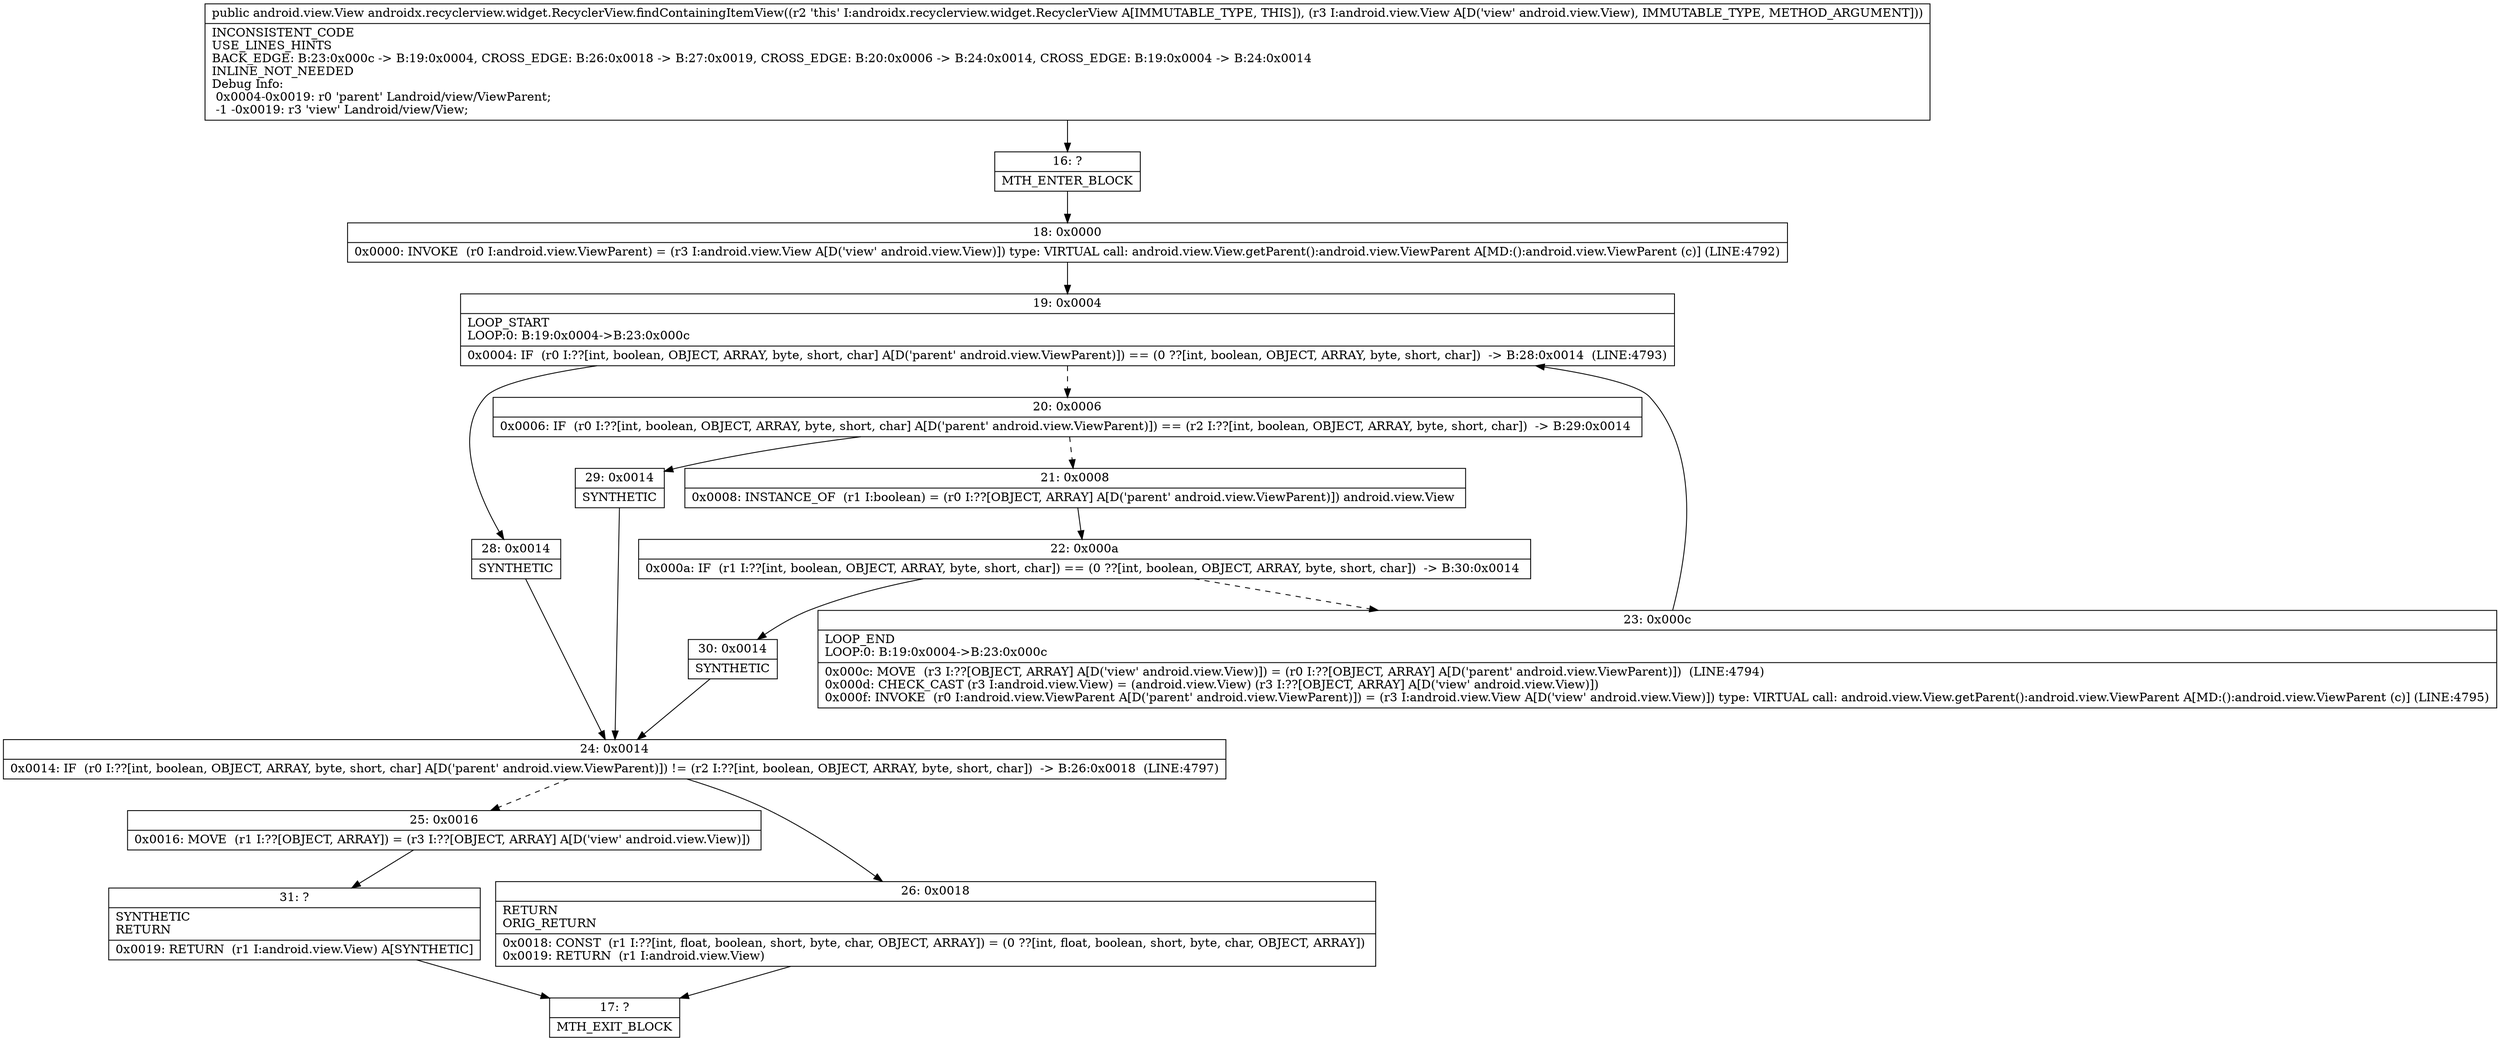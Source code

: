 digraph "CFG forandroidx.recyclerview.widget.RecyclerView.findContainingItemView(Landroid\/view\/View;)Landroid\/view\/View;" {
Node_16 [shape=record,label="{16\:\ ?|MTH_ENTER_BLOCK\l}"];
Node_18 [shape=record,label="{18\:\ 0x0000|0x0000: INVOKE  (r0 I:android.view.ViewParent) = (r3 I:android.view.View A[D('view' android.view.View)]) type: VIRTUAL call: android.view.View.getParent():android.view.ViewParent A[MD:():android.view.ViewParent (c)] (LINE:4792)\l}"];
Node_19 [shape=record,label="{19\:\ 0x0004|LOOP_START\lLOOP:0: B:19:0x0004\-\>B:23:0x000c\l|0x0004: IF  (r0 I:??[int, boolean, OBJECT, ARRAY, byte, short, char] A[D('parent' android.view.ViewParent)]) == (0 ??[int, boolean, OBJECT, ARRAY, byte, short, char])  \-\> B:28:0x0014  (LINE:4793)\l}"];
Node_20 [shape=record,label="{20\:\ 0x0006|0x0006: IF  (r0 I:??[int, boolean, OBJECT, ARRAY, byte, short, char] A[D('parent' android.view.ViewParent)]) == (r2 I:??[int, boolean, OBJECT, ARRAY, byte, short, char])  \-\> B:29:0x0014 \l}"];
Node_21 [shape=record,label="{21\:\ 0x0008|0x0008: INSTANCE_OF  (r1 I:boolean) = (r0 I:??[OBJECT, ARRAY] A[D('parent' android.view.ViewParent)]) android.view.View \l}"];
Node_22 [shape=record,label="{22\:\ 0x000a|0x000a: IF  (r1 I:??[int, boolean, OBJECT, ARRAY, byte, short, char]) == (0 ??[int, boolean, OBJECT, ARRAY, byte, short, char])  \-\> B:30:0x0014 \l}"];
Node_23 [shape=record,label="{23\:\ 0x000c|LOOP_END\lLOOP:0: B:19:0x0004\-\>B:23:0x000c\l|0x000c: MOVE  (r3 I:??[OBJECT, ARRAY] A[D('view' android.view.View)]) = (r0 I:??[OBJECT, ARRAY] A[D('parent' android.view.ViewParent)])  (LINE:4794)\l0x000d: CHECK_CAST (r3 I:android.view.View) = (android.view.View) (r3 I:??[OBJECT, ARRAY] A[D('view' android.view.View)]) \l0x000f: INVOKE  (r0 I:android.view.ViewParent A[D('parent' android.view.ViewParent)]) = (r3 I:android.view.View A[D('view' android.view.View)]) type: VIRTUAL call: android.view.View.getParent():android.view.ViewParent A[MD:():android.view.ViewParent (c)] (LINE:4795)\l}"];
Node_30 [shape=record,label="{30\:\ 0x0014|SYNTHETIC\l}"];
Node_24 [shape=record,label="{24\:\ 0x0014|0x0014: IF  (r0 I:??[int, boolean, OBJECT, ARRAY, byte, short, char] A[D('parent' android.view.ViewParent)]) != (r2 I:??[int, boolean, OBJECT, ARRAY, byte, short, char])  \-\> B:26:0x0018  (LINE:4797)\l}"];
Node_25 [shape=record,label="{25\:\ 0x0016|0x0016: MOVE  (r1 I:??[OBJECT, ARRAY]) = (r3 I:??[OBJECT, ARRAY] A[D('view' android.view.View)]) \l}"];
Node_31 [shape=record,label="{31\:\ ?|SYNTHETIC\lRETURN\l|0x0019: RETURN  (r1 I:android.view.View) A[SYNTHETIC]\l}"];
Node_17 [shape=record,label="{17\:\ ?|MTH_EXIT_BLOCK\l}"];
Node_26 [shape=record,label="{26\:\ 0x0018|RETURN\lORIG_RETURN\l|0x0018: CONST  (r1 I:??[int, float, boolean, short, byte, char, OBJECT, ARRAY]) = (0 ??[int, float, boolean, short, byte, char, OBJECT, ARRAY]) \l0x0019: RETURN  (r1 I:android.view.View) \l}"];
Node_29 [shape=record,label="{29\:\ 0x0014|SYNTHETIC\l}"];
Node_28 [shape=record,label="{28\:\ 0x0014|SYNTHETIC\l}"];
MethodNode[shape=record,label="{public android.view.View androidx.recyclerview.widget.RecyclerView.findContainingItemView((r2 'this' I:androidx.recyclerview.widget.RecyclerView A[IMMUTABLE_TYPE, THIS]), (r3 I:android.view.View A[D('view' android.view.View), IMMUTABLE_TYPE, METHOD_ARGUMENT]))  | INCONSISTENT_CODE\lUSE_LINES_HINTS\lBACK_EDGE: B:23:0x000c \-\> B:19:0x0004, CROSS_EDGE: B:26:0x0018 \-\> B:27:0x0019, CROSS_EDGE: B:20:0x0006 \-\> B:24:0x0014, CROSS_EDGE: B:19:0x0004 \-\> B:24:0x0014\lINLINE_NOT_NEEDED\lDebug Info:\l  0x0004\-0x0019: r0 'parent' Landroid\/view\/ViewParent;\l  \-1 \-0x0019: r3 'view' Landroid\/view\/View;\l}"];
MethodNode -> Node_16;Node_16 -> Node_18;
Node_18 -> Node_19;
Node_19 -> Node_20[style=dashed];
Node_19 -> Node_28;
Node_20 -> Node_21[style=dashed];
Node_20 -> Node_29;
Node_21 -> Node_22;
Node_22 -> Node_23[style=dashed];
Node_22 -> Node_30;
Node_23 -> Node_19;
Node_30 -> Node_24;
Node_24 -> Node_25[style=dashed];
Node_24 -> Node_26;
Node_25 -> Node_31;
Node_31 -> Node_17;
Node_26 -> Node_17;
Node_29 -> Node_24;
Node_28 -> Node_24;
}

